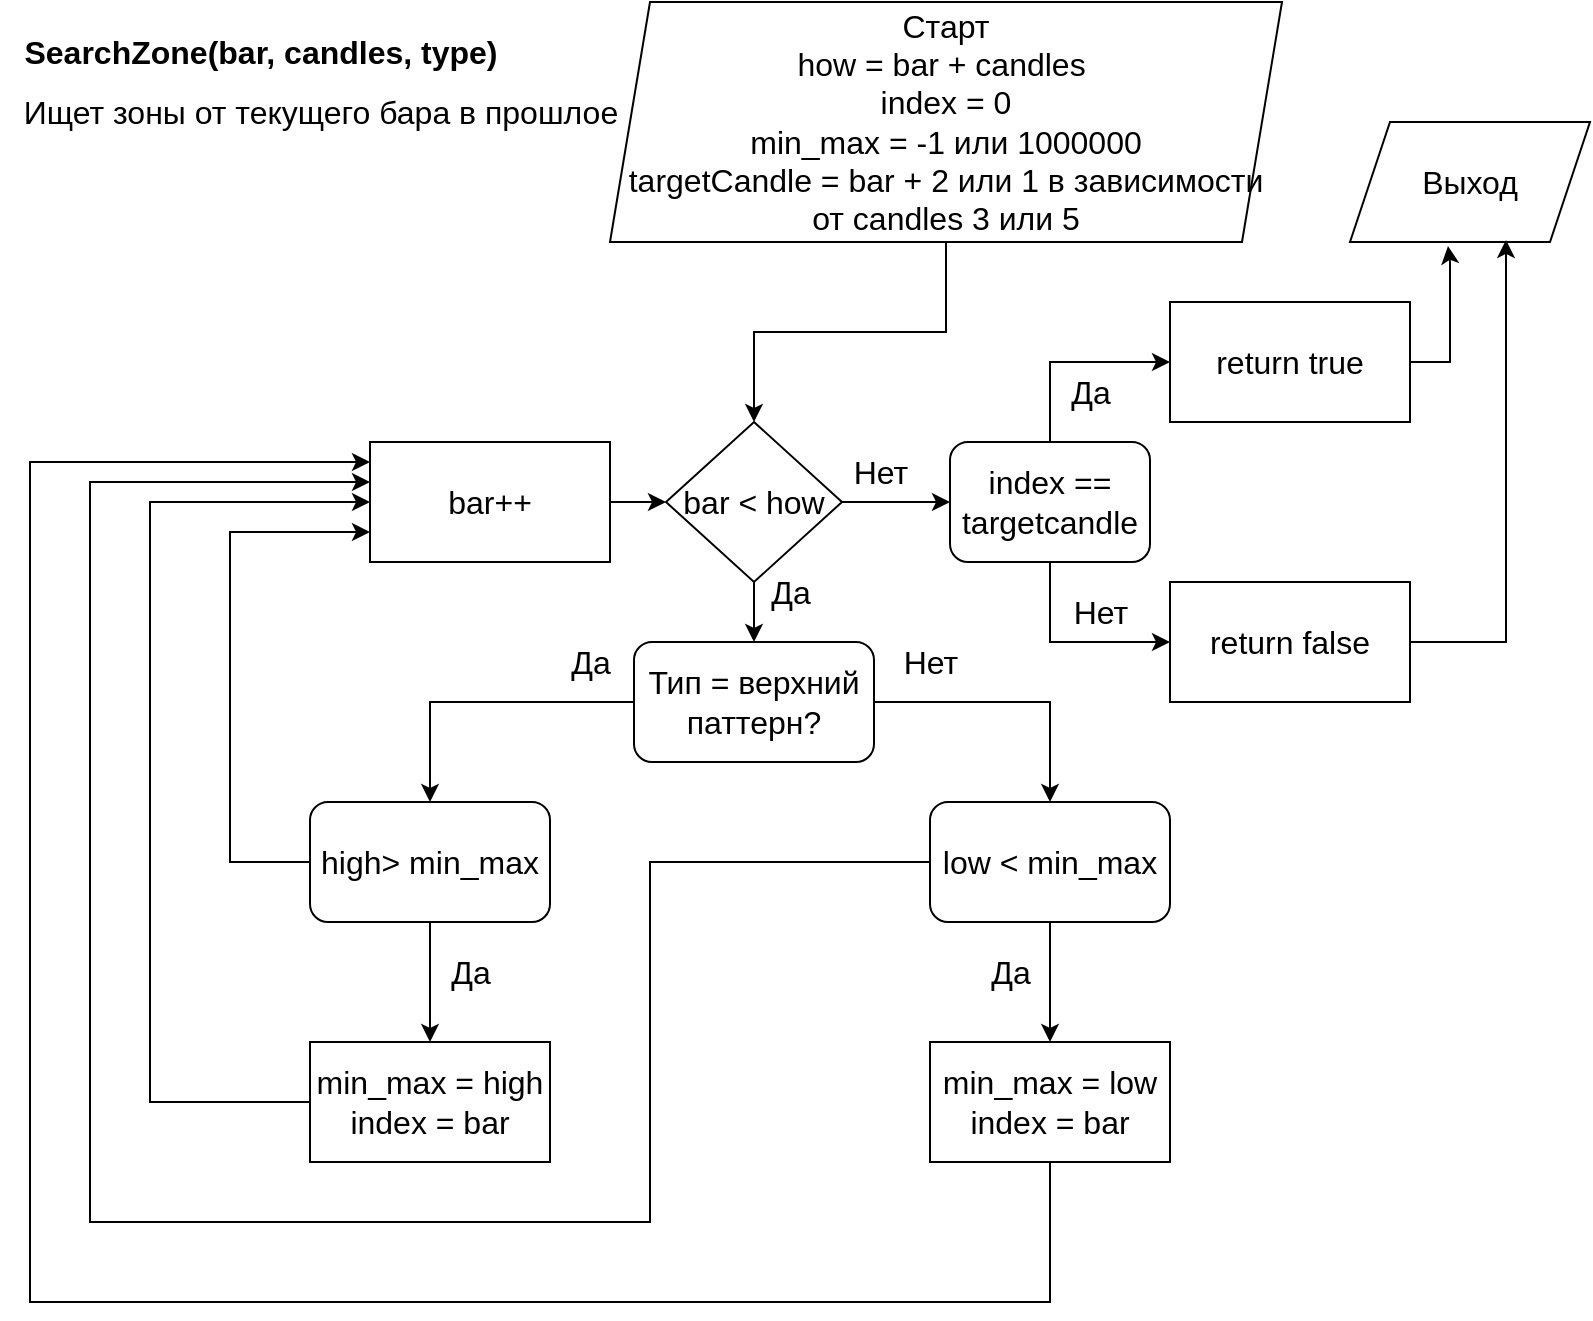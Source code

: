 <mxfile version="20.3.0" type="device"><diagram id="C5RBs43oDa-KdzZeNtuy" name="Page-1"><mxGraphModel dx="1102" dy="865" grid="1" gridSize="10" guides="1" tooltips="1" connect="1" arrows="1" fold="1" page="1" pageScale="1" pageWidth="827" pageHeight="1169" math="0" shadow="0"><root><mxCell id="WIyWlLk6GJQsqaUBKTNV-0"/><mxCell id="WIyWlLk6GJQsqaUBKTNV-1" parent="WIyWlLk6GJQsqaUBKTNV-0"/><mxCell id="RvCzvEZ1jnGSoj806SRg-0" value="SearchZone(bar, candles, type)" style="text;html=1;align=center;verticalAlign=middle;resizable=0;points=[];autosize=1;strokeColor=none;fillColor=none;fontSize=16;fontStyle=1" vertex="1" parent="WIyWlLk6GJQsqaUBKTNV-1"><mxGeometry x="5" y="20" width="260" height="30" as="geometry"/></mxCell><mxCell id="RvCzvEZ1jnGSoj806SRg-1" value="Ищет зоны от текущего бара в прошлое" style="text;html=1;align=center;verticalAlign=middle;resizable=0;points=[];autosize=1;strokeColor=none;fillColor=none;fontSize=16;" vertex="1" parent="WIyWlLk6GJQsqaUBKTNV-1"><mxGeometry x="5" y="50" width="320" height="30" as="geometry"/></mxCell><mxCell id="RvCzvEZ1jnGSoj806SRg-4" style="edgeStyle=orthogonalEdgeStyle;rounded=0;orthogonalLoop=1;jettySize=auto;html=1;entryX=0.5;entryY=0;entryDx=0;entryDy=0;fontSize=16;" edge="1" parent="WIyWlLk6GJQsqaUBKTNV-1" source="RvCzvEZ1jnGSoj806SRg-2" target="RvCzvEZ1jnGSoj806SRg-3"><mxGeometry relative="1" as="geometry"/></mxCell><mxCell id="RvCzvEZ1jnGSoj806SRg-2" value="Старт&lt;br&gt;how = bar + candles&amp;nbsp;&lt;br&gt;index = 0&lt;br&gt;min_max = -1 или 1000000&lt;br&gt;targetCandle = bar + 2 или 1 в зависимости от candles 3 или 5" style="shape=parallelogram;perimeter=parallelogramPerimeter;whiteSpace=wrap;html=1;fixedSize=1;fontSize=16;" vertex="1" parent="WIyWlLk6GJQsqaUBKTNV-1"><mxGeometry x="310" y="10" width="336" height="120" as="geometry"/></mxCell><mxCell id="RvCzvEZ1jnGSoj806SRg-6" style="edgeStyle=orthogonalEdgeStyle;rounded=0;orthogonalLoop=1;jettySize=auto;html=1;entryX=0.5;entryY=0;entryDx=0;entryDy=0;fontSize=16;" edge="1" parent="WIyWlLk6GJQsqaUBKTNV-1" source="RvCzvEZ1jnGSoj806SRg-3" target="RvCzvEZ1jnGSoj806SRg-5"><mxGeometry relative="1" as="geometry"/></mxCell><mxCell id="RvCzvEZ1jnGSoj806SRg-28" style="edgeStyle=orthogonalEdgeStyle;rounded=0;orthogonalLoop=1;jettySize=auto;html=1;fontSize=16;" edge="1" parent="WIyWlLk6GJQsqaUBKTNV-1" source="RvCzvEZ1jnGSoj806SRg-3" target="RvCzvEZ1jnGSoj806SRg-27"><mxGeometry relative="1" as="geometry"/></mxCell><mxCell id="RvCzvEZ1jnGSoj806SRg-3" value="bar &amp;lt; how" style="rhombus;whiteSpace=wrap;html=1;fontSize=16;" vertex="1" parent="WIyWlLk6GJQsqaUBKTNV-1"><mxGeometry x="338" y="220" width="88" height="80" as="geometry"/></mxCell><mxCell id="RvCzvEZ1jnGSoj806SRg-9" style="edgeStyle=orthogonalEdgeStyle;rounded=0;orthogonalLoop=1;jettySize=auto;html=1;entryX=0.5;entryY=0;entryDx=0;entryDy=0;fontSize=16;" edge="1" parent="WIyWlLk6GJQsqaUBKTNV-1" source="RvCzvEZ1jnGSoj806SRg-5" target="RvCzvEZ1jnGSoj806SRg-7"><mxGeometry relative="1" as="geometry"/></mxCell><mxCell id="RvCzvEZ1jnGSoj806SRg-10" style="edgeStyle=orthogonalEdgeStyle;rounded=0;orthogonalLoop=1;jettySize=auto;html=1;entryX=0.5;entryY=0;entryDx=0;entryDy=0;fontSize=16;" edge="1" parent="WIyWlLk6GJQsqaUBKTNV-1" source="RvCzvEZ1jnGSoj806SRg-5" target="RvCzvEZ1jnGSoj806SRg-8"><mxGeometry relative="1" as="geometry"/></mxCell><mxCell id="RvCzvEZ1jnGSoj806SRg-5" value="Тип = верхний паттерн?" style="rounded=1;whiteSpace=wrap;html=1;fontSize=16;" vertex="1" parent="WIyWlLk6GJQsqaUBKTNV-1"><mxGeometry x="322" y="330" width="120" height="60" as="geometry"/></mxCell><mxCell id="RvCzvEZ1jnGSoj806SRg-16" style="edgeStyle=orthogonalEdgeStyle;rounded=0;orthogonalLoop=1;jettySize=auto;html=1;entryX=0.5;entryY=0;entryDx=0;entryDy=0;fontSize=16;" edge="1" parent="WIyWlLk6GJQsqaUBKTNV-1" source="RvCzvEZ1jnGSoj806SRg-7" target="RvCzvEZ1jnGSoj806SRg-14"><mxGeometry relative="1" as="geometry"/></mxCell><mxCell id="RvCzvEZ1jnGSoj806SRg-26" style="edgeStyle=orthogonalEdgeStyle;rounded=0;orthogonalLoop=1;jettySize=auto;html=1;entryX=0;entryY=0.75;entryDx=0;entryDy=0;fontSize=16;" edge="1" parent="WIyWlLk6GJQsqaUBKTNV-1" source="RvCzvEZ1jnGSoj806SRg-7" target="RvCzvEZ1jnGSoj806SRg-21"><mxGeometry relative="1" as="geometry"><Array as="points"><mxPoint x="120" y="440"/><mxPoint x="120" y="275"/></Array></mxGeometry></mxCell><mxCell id="RvCzvEZ1jnGSoj806SRg-7" value="high&amp;gt; min_max" style="rounded=1;whiteSpace=wrap;html=1;fontSize=16;" vertex="1" parent="WIyWlLk6GJQsqaUBKTNV-1"><mxGeometry x="160" y="410" width="120" height="60" as="geometry"/></mxCell><mxCell id="RvCzvEZ1jnGSoj806SRg-17" style="edgeStyle=orthogonalEdgeStyle;rounded=0;orthogonalLoop=1;jettySize=auto;html=1;entryX=0.5;entryY=0;entryDx=0;entryDy=0;fontSize=16;" edge="1" parent="WIyWlLk6GJQsqaUBKTNV-1" source="RvCzvEZ1jnGSoj806SRg-8" target="RvCzvEZ1jnGSoj806SRg-15"><mxGeometry relative="1" as="geometry"/></mxCell><mxCell id="RvCzvEZ1jnGSoj806SRg-24" style="edgeStyle=orthogonalEdgeStyle;rounded=0;orthogonalLoop=1;jettySize=auto;html=1;fontSize=16;" edge="1" parent="WIyWlLk6GJQsqaUBKTNV-1" source="RvCzvEZ1jnGSoj806SRg-8"><mxGeometry relative="1" as="geometry"><mxPoint x="190" y="250" as="targetPoint"/><Array as="points"><mxPoint x="330" y="440"/><mxPoint x="330" y="620"/><mxPoint x="50" y="620"/><mxPoint x="50" y="250"/></Array></mxGeometry></mxCell><mxCell id="RvCzvEZ1jnGSoj806SRg-8" value="low &amp;lt; min_max" style="rounded=1;whiteSpace=wrap;html=1;fontSize=16;" vertex="1" parent="WIyWlLk6GJQsqaUBKTNV-1"><mxGeometry x="470" y="410" width="120" height="60" as="geometry"/></mxCell><mxCell id="RvCzvEZ1jnGSoj806SRg-11" value="Выход" style="shape=parallelogram;perimeter=parallelogramPerimeter;whiteSpace=wrap;html=1;fixedSize=1;fontSize=16;" vertex="1" parent="WIyWlLk6GJQsqaUBKTNV-1"><mxGeometry x="680" y="70" width="120" height="60" as="geometry"/></mxCell><mxCell id="RvCzvEZ1jnGSoj806SRg-12" value="Да" style="text;html=1;align=center;verticalAlign=middle;resizable=0;points=[];autosize=1;strokeColor=none;fillColor=none;fontSize=16;" vertex="1" parent="WIyWlLk6GJQsqaUBKTNV-1"><mxGeometry x="280" y="325" width="40" height="30" as="geometry"/></mxCell><mxCell id="RvCzvEZ1jnGSoj806SRg-13" value="Нет" style="text;html=1;align=center;verticalAlign=middle;resizable=0;points=[];autosize=1;strokeColor=none;fillColor=none;fontSize=16;" vertex="1" parent="WIyWlLk6GJQsqaUBKTNV-1"><mxGeometry x="445" y="325" width="50" height="30" as="geometry"/></mxCell><mxCell id="RvCzvEZ1jnGSoj806SRg-25" style="edgeStyle=orthogonalEdgeStyle;rounded=0;orthogonalLoop=1;jettySize=auto;html=1;fontSize=16;entryX=0;entryY=0.5;entryDx=0;entryDy=0;" edge="1" parent="WIyWlLk6GJQsqaUBKTNV-1" source="RvCzvEZ1jnGSoj806SRg-14" target="RvCzvEZ1jnGSoj806SRg-21"><mxGeometry relative="1" as="geometry"><mxPoint x="190" y="270" as="targetPoint"/><Array as="points"><mxPoint x="80" y="560"/><mxPoint x="80" y="260"/></Array></mxGeometry></mxCell><mxCell id="RvCzvEZ1jnGSoj806SRg-14" value="min_max = high&lt;br&gt;index = bar" style="rounded=0;whiteSpace=wrap;html=1;fontSize=16;" vertex="1" parent="WIyWlLk6GJQsqaUBKTNV-1"><mxGeometry x="160" y="530" width="120" height="60" as="geometry"/></mxCell><mxCell id="RvCzvEZ1jnGSoj806SRg-23" style="edgeStyle=orthogonalEdgeStyle;rounded=0;orthogonalLoop=1;jettySize=auto;html=1;fontSize=16;" edge="1" parent="WIyWlLk6GJQsqaUBKTNV-1" source="RvCzvEZ1jnGSoj806SRg-15"><mxGeometry relative="1" as="geometry"><mxPoint x="190" y="240" as="targetPoint"/><Array as="points"><mxPoint x="530" y="660"/><mxPoint x="20" y="660"/><mxPoint x="20" y="240"/><mxPoint x="190" y="240"/></Array></mxGeometry></mxCell><mxCell id="RvCzvEZ1jnGSoj806SRg-15" value="min_max = low&lt;br&gt;index = bar" style="rounded=0;whiteSpace=wrap;html=1;fontSize=16;" vertex="1" parent="WIyWlLk6GJQsqaUBKTNV-1"><mxGeometry x="470" y="530" width="120" height="60" as="geometry"/></mxCell><mxCell id="RvCzvEZ1jnGSoj806SRg-18" value="Да" style="text;html=1;align=center;verticalAlign=middle;resizable=0;points=[];autosize=1;strokeColor=none;fillColor=none;fontSize=16;" vertex="1" parent="WIyWlLk6GJQsqaUBKTNV-1"><mxGeometry x="220" y="480" width="40" height="30" as="geometry"/></mxCell><mxCell id="RvCzvEZ1jnGSoj806SRg-19" value="Да" style="text;html=1;align=center;verticalAlign=middle;resizable=0;points=[];autosize=1;strokeColor=none;fillColor=none;fontSize=16;" vertex="1" parent="WIyWlLk6GJQsqaUBKTNV-1"><mxGeometry x="490" y="480" width="40" height="30" as="geometry"/></mxCell><mxCell id="RvCzvEZ1jnGSoj806SRg-22" style="edgeStyle=orthogonalEdgeStyle;rounded=0;orthogonalLoop=1;jettySize=auto;html=1;entryX=0;entryY=0.5;entryDx=0;entryDy=0;fontSize=16;" edge="1" parent="WIyWlLk6GJQsqaUBKTNV-1" source="RvCzvEZ1jnGSoj806SRg-21" target="RvCzvEZ1jnGSoj806SRg-3"><mxGeometry relative="1" as="geometry"/></mxCell><mxCell id="RvCzvEZ1jnGSoj806SRg-21" value="bar++" style="rounded=0;whiteSpace=wrap;html=1;fontSize=16;" vertex="1" parent="WIyWlLk6GJQsqaUBKTNV-1"><mxGeometry x="190" y="230" width="120" height="60" as="geometry"/></mxCell><mxCell id="RvCzvEZ1jnGSoj806SRg-33" style="edgeStyle=orthogonalEdgeStyle;rounded=0;orthogonalLoop=1;jettySize=auto;html=1;entryX=0;entryY=0.5;entryDx=0;entryDy=0;fontSize=16;" edge="1" parent="WIyWlLk6GJQsqaUBKTNV-1" source="RvCzvEZ1jnGSoj806SRg-27" target="RvCzvEZ1jnGSoj806SRg-31"><mxGeometry relative="1" as="geometry"><Array as="points"><mxPoint x="530" y="190"/></Array></mxGeometry></mxCell><mxCell id="RvCzvEZ1jnGSoj806SRg-34" style="edgeStyle=orthogonalEdgeStyle;rounded=0;orthogonalLoop=1;jettySize=auto;html=1;entryX=0;entryY=0.5;entryDx=0;entryDy=0;fontSize=16;" edge="1" parent="WIyWlLk6GJQsqaUBKTNV-1" source="RvCzvEZ1jnGSoj806SRg-27" target="RvCzvEZ1jnGSoj806SRg-32"><mxGeometry relative="1" as="geometry"><Array as="points"><mxPoint x="530" y="330"/></Array></mxGeometry></mxCell><mxCell id="RvCzvEZ1jnGSoj806SRg-27" value="index == targetcandle" style="rounded=1;whiteSpace=wrap;html=1;fontSize=16;" vertex="1" parent="WIyWlLk6GJQsqaUBKTNV-1"><mxGeometry x="480" y="230" width="100" height="60" as="geometry"/></mxCell><mxCell id="RvCzvEZ1jnGSoj806SRg-29" value="Да" style="text;html=1;align=center;verticalAlign=middle;resizable=0;points=[];autosize=1;strokeColor=none;fillColor=none;fontSize=16;" vertex="1" parent="WIyWlLk6GJQsqaUBKTNV-1"><mxGeometry x="380" y="290" width="40" height="30" as="geometry"/></mxCell><mxCell id="RvCzvEZ1jnGSoj806SRg-30" value="Нет" style="text;html=1;align=center;verticalAlign=middle;resizable=0;points=[];autosize=1;strokeColor=none;fillColor=none;fontSize=16;" vertex="1" parent="WIyWlLk6GJQsqaUBKTNV-1"><mxGeometry x="420" y="230" width="50" height="30" as="geometry"/></mxCell><mxCell id="RvCzvEZ1jnGSoj806SRg-40" style="edgeStyle=orthogonalEdgeStyle;rounded=0;orthogonalLoop=1;jettySize=auto;html=1;fontSize=16;" edge="1" parent="WIyWlLk6GJQsqaUBKTNV-1" source="RvCzvEZ1jnGSoj806SRg-31"><mxGeometry relative="1" as="geometry"><mxPoint x="729" y="132" as="targetPoint"/></mxGeometry></mxCell><mxCell id="RvCzvEZ1jnGSoj806SRg-31" value="return true" style="rounded=0;whiteSpace=wrap;html=1;fontSize=16;" vertex="1" parent="WIyWlLk6GJQsqaUBKTNV-1"><mxGeometry x="590" y="160" width="120" height="60" as="geometry"/></mxCell><mxCell id="RvCzvEZ1jnGSoj806SRg-41" style="edgeStyle=orthogonalEdgeStyle;rounded=0;orthogonalLoop=1;jettySize=auto;html=1;entryX=0.65;entryY=0.983;entryDx=0;entryDy=0;entryPerimeter=0;fontSize=16;" edge="1" parent="WIyWlLk6GJQsqaUBKTNV-1" source="RvCzvEZ1jnGSoj806SRg-32" target="RvCzvEZ1jnGSoj806SRg-11"><mxGeometry relative="1" as="geometry"><Array as="points"><mxPoint x="758" y="330"/></Array></mxGeometry></mxCell><mxCell id="RvCzvEZ1jnGSoj806SRg-32" value="return false" style="rounded=0;whiteSpace=wrap;html=1;fontSize=16;" vertex="1" parent="WIyWlLk6GJQsqaUBKTNV-1"><mxGeometry x="590" y="300" width="120" height="60" as="geometry"/></mxCell><mxCell id="RvCzvEZ1jnGSoj806SRg-35" value="Да" style="text;html=1;align=center;verticalAlign=middle;resizable=0;points=[];autosize=1;strokeColor=none;fillColor=none;fontSize=16;" vertex="1" parent="WIyWlLk6GJQsqaUBKTNV-1"><mxGeometry x="530" y="190" width="40" height="30" as="geometry"/></mxCell><mxCell id="RvCzvEZ1jnGSoj806SRg-36" value="Нет" style="text;html=1;align=center;verticalAlign=middle;resizable=0;points=[];autosize=1;strokeColor=none;fillColor=none;fontSize=16;" vertex="1" parent="WIyWlLk6GJQsqaUBKTNV-1"><mxGeometry x="530" y="300" width="50" height="30" as="geometry"/></mxCell></root></mxGraphModel></diagram></mxfile>